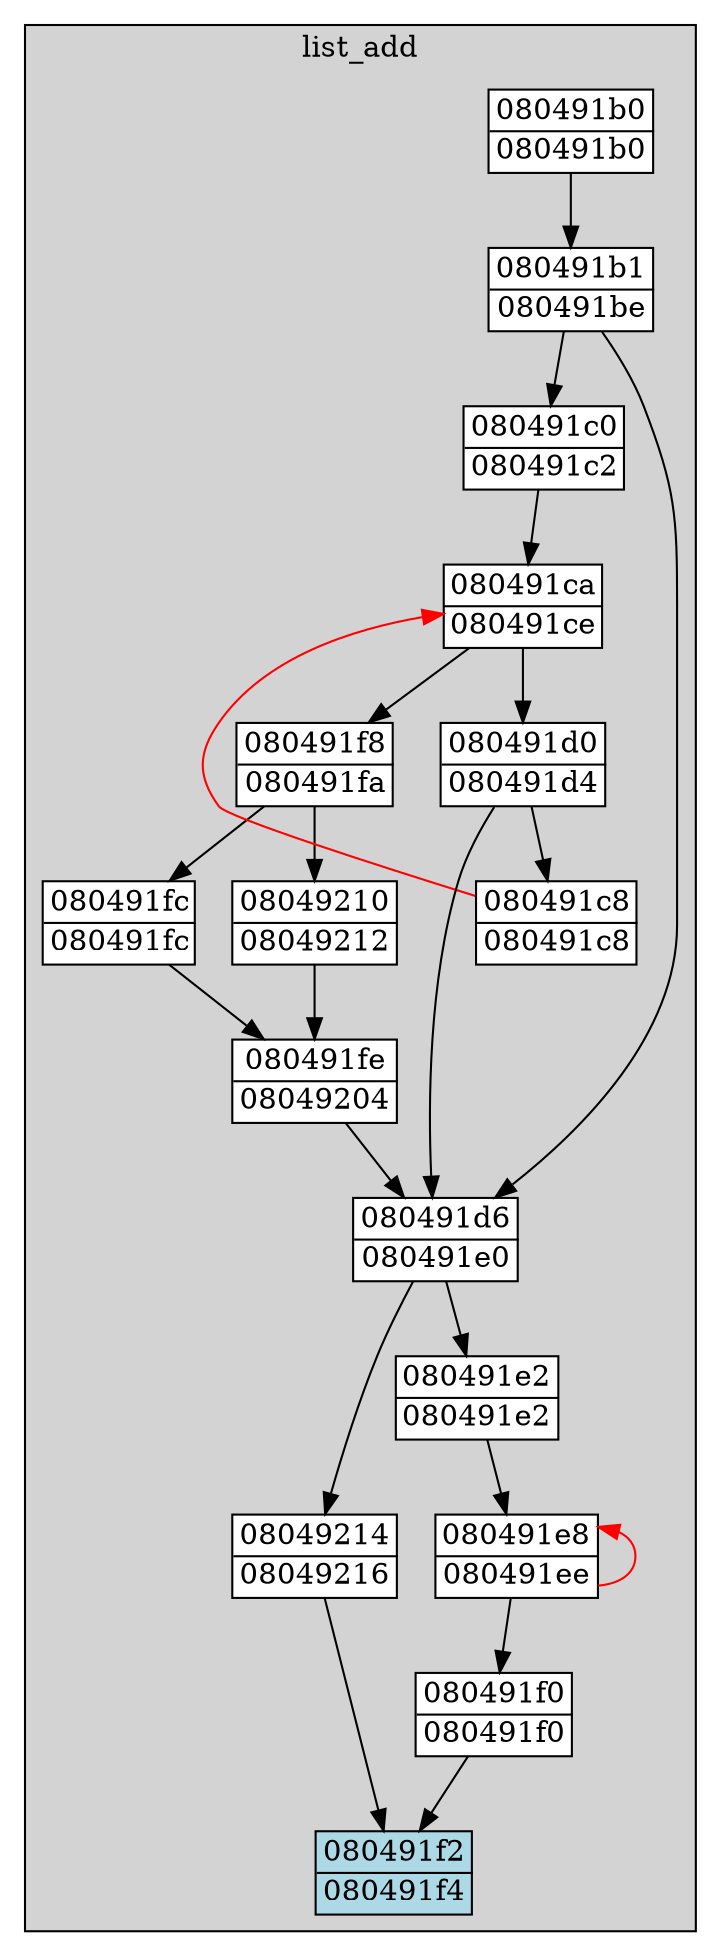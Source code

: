 digraph G {
node[fillcolor=white style="filled,solid" shape=none margin=0];
"080491e8" -> "080491e8" [dir=back color=red];
"080491e8" -> "080491f0";
"080491f0" -> "080491f2";
"080491fc" -> "080491fe";
"080491f8" -> "080491fc";
"080491f8" -> "08049210";
"08049210" -> "080491fe";
"080491c8" -> "080491ca" [color=red constraint=false];
"080491b0" -> "080491b1";
"08049214" -> "080491f2";
"080491b1" -> "080491c0";
"080491b1" -> "080491d6";
"080491ca" -> "080491d0";
"080491ca" -> "080491f8";
"080491e2" -> "080491e8";
"080491d6" -> "080491e2";
"080491d6" -> "08049214";
"080491c0" -> "080491ca";
"080491d0" -> "080491c8";
"080491d0" -> "080491d6";
"080491fe" -> "080491d6";
subgraph "cluster_list_add" {
  style="filled,solid";
  color=black;
  fillcolor=lightgrey;
  label="list_add";"08049210" [label=<<TABLE BORDER="1" CELLBORDER="0" CELLSPACING="0"><TR><TD>08049210</TD></TR><HR/><TR><TD>08049212</TD></TR></TABLE>>];
  "080491fe" [label=<<TABLE BORDER="1" CELLBORDER="0" CELLSPACING="0"><TR><TD>080491fe</TD></TR><HR/><TR><TD>08049204</TD></TR></TABLE>>];
  "080491fc" [label=<<TABLE BORDER="1" CELLBORDER="0" CELLSPACING="0"><TR><TD>080491fc</TD></TR><HR/><TR><TD>080491fc</TD></TR></TABLE>>];
  "080491f8" [label=<<TABLE BORDER="1" CELLBORDER="0" CELLSPACING="0"><TR><TD>080491f8</TD></TR><HR/><TR><TD>080491fa</TD></TR></TABLE>>];
  "08049214" [label=<<TABLE BORDER="1" CELLBORDER="0" CELLSPACING="0"><TR><TD>08049214</TD></TR><HR/><TR><TD>08049216</TD></TR></TABLE>>];
  "080491f2" [label=<<TABLE BORDER="1" CELLBORDER="0" CELLSPACING="0"><TR><TD>080491f2</TD></TR><HR/><TR><TD>080491f4</TD></TR></TABLE>> fillcolor=lightblue];
  "080491f0" [label=<<TABLE BORDER="1" CELLBORDER="0" CELLSPACING="0"><TR><TD>080491f0</TD></TR><HR/><TR><TD>080491f0</TD></TR></TABLE>>];
  "080491e8" [label=<<TABLE BORDER="1" CELLBORDER="0" CELLSPACING="0"><TR><TD>080491e8</TD></TR><HR/><TR><TD>080491ee</TD></TR></TABLE>>];
  "080491e2" [label=<<TABLE BORDER="1" CELLBORDER="0" CELLSPACING="0"><TR><TD>080491e2</TD></TR><HR/><TR><TD>080491e2</TD></TR></TABLE>>];
  "080491d6" [label=<<TABLE BORDER="1" CELLBORDER="0" CELLSPACING="0"><TR><TD>080491d6</TD></TR><HR/><TR><TD>080491e0</TD></TR></TABLE>>];
  "080491c8" [label=<<TABLE BORDER="1" CELLBORDER="0" CELLSPACING="0"><TR><TD>080491c8</TD></TR><HR/><TR><TD>080491c8</TD></TR></TABLE>>];
  "080491d0" [label=<<TABLE BORDER="1" CELLBORDER="0" CELLSPACING="0"><TR><TD>080491d0</TD></TR><HR/><TR><TD>080491d4</TD></TR></TABLE>>];
  "080491ca" [label=<<TABLE BORDER="1" CELLBORDER="0" CELLSPACING="0"><TR><TD>080491ca</TD></TR><HR/><TR><TD>080491ce</TD></TR></TABLE>>];
  "080491c0" [label=<<TABLE BORDER="1" CELLBORDER="0" CELLSPACING="0"><TR><TD>080491c0</TD></TR><HR/><TR><TD>080491c2</TD></TR></TABLE>>];
  "080491b1" [label=<<TABLE BORDER="1" CELLBORDER="0" CELLSPACING="0"><TR><TD>080491b1</TD></TR><HR/><TR><TD>080491be</TD></TR></TABLE>>];
  "080491b0" [label=<<TABLE BORDER="1" CELLBORDER="0" CELLSPACING="0"><TR><TD>080491b0</TD></TR><HR/><TR><TD>080491b0</TD></TR></TABLE>>];
  }

}